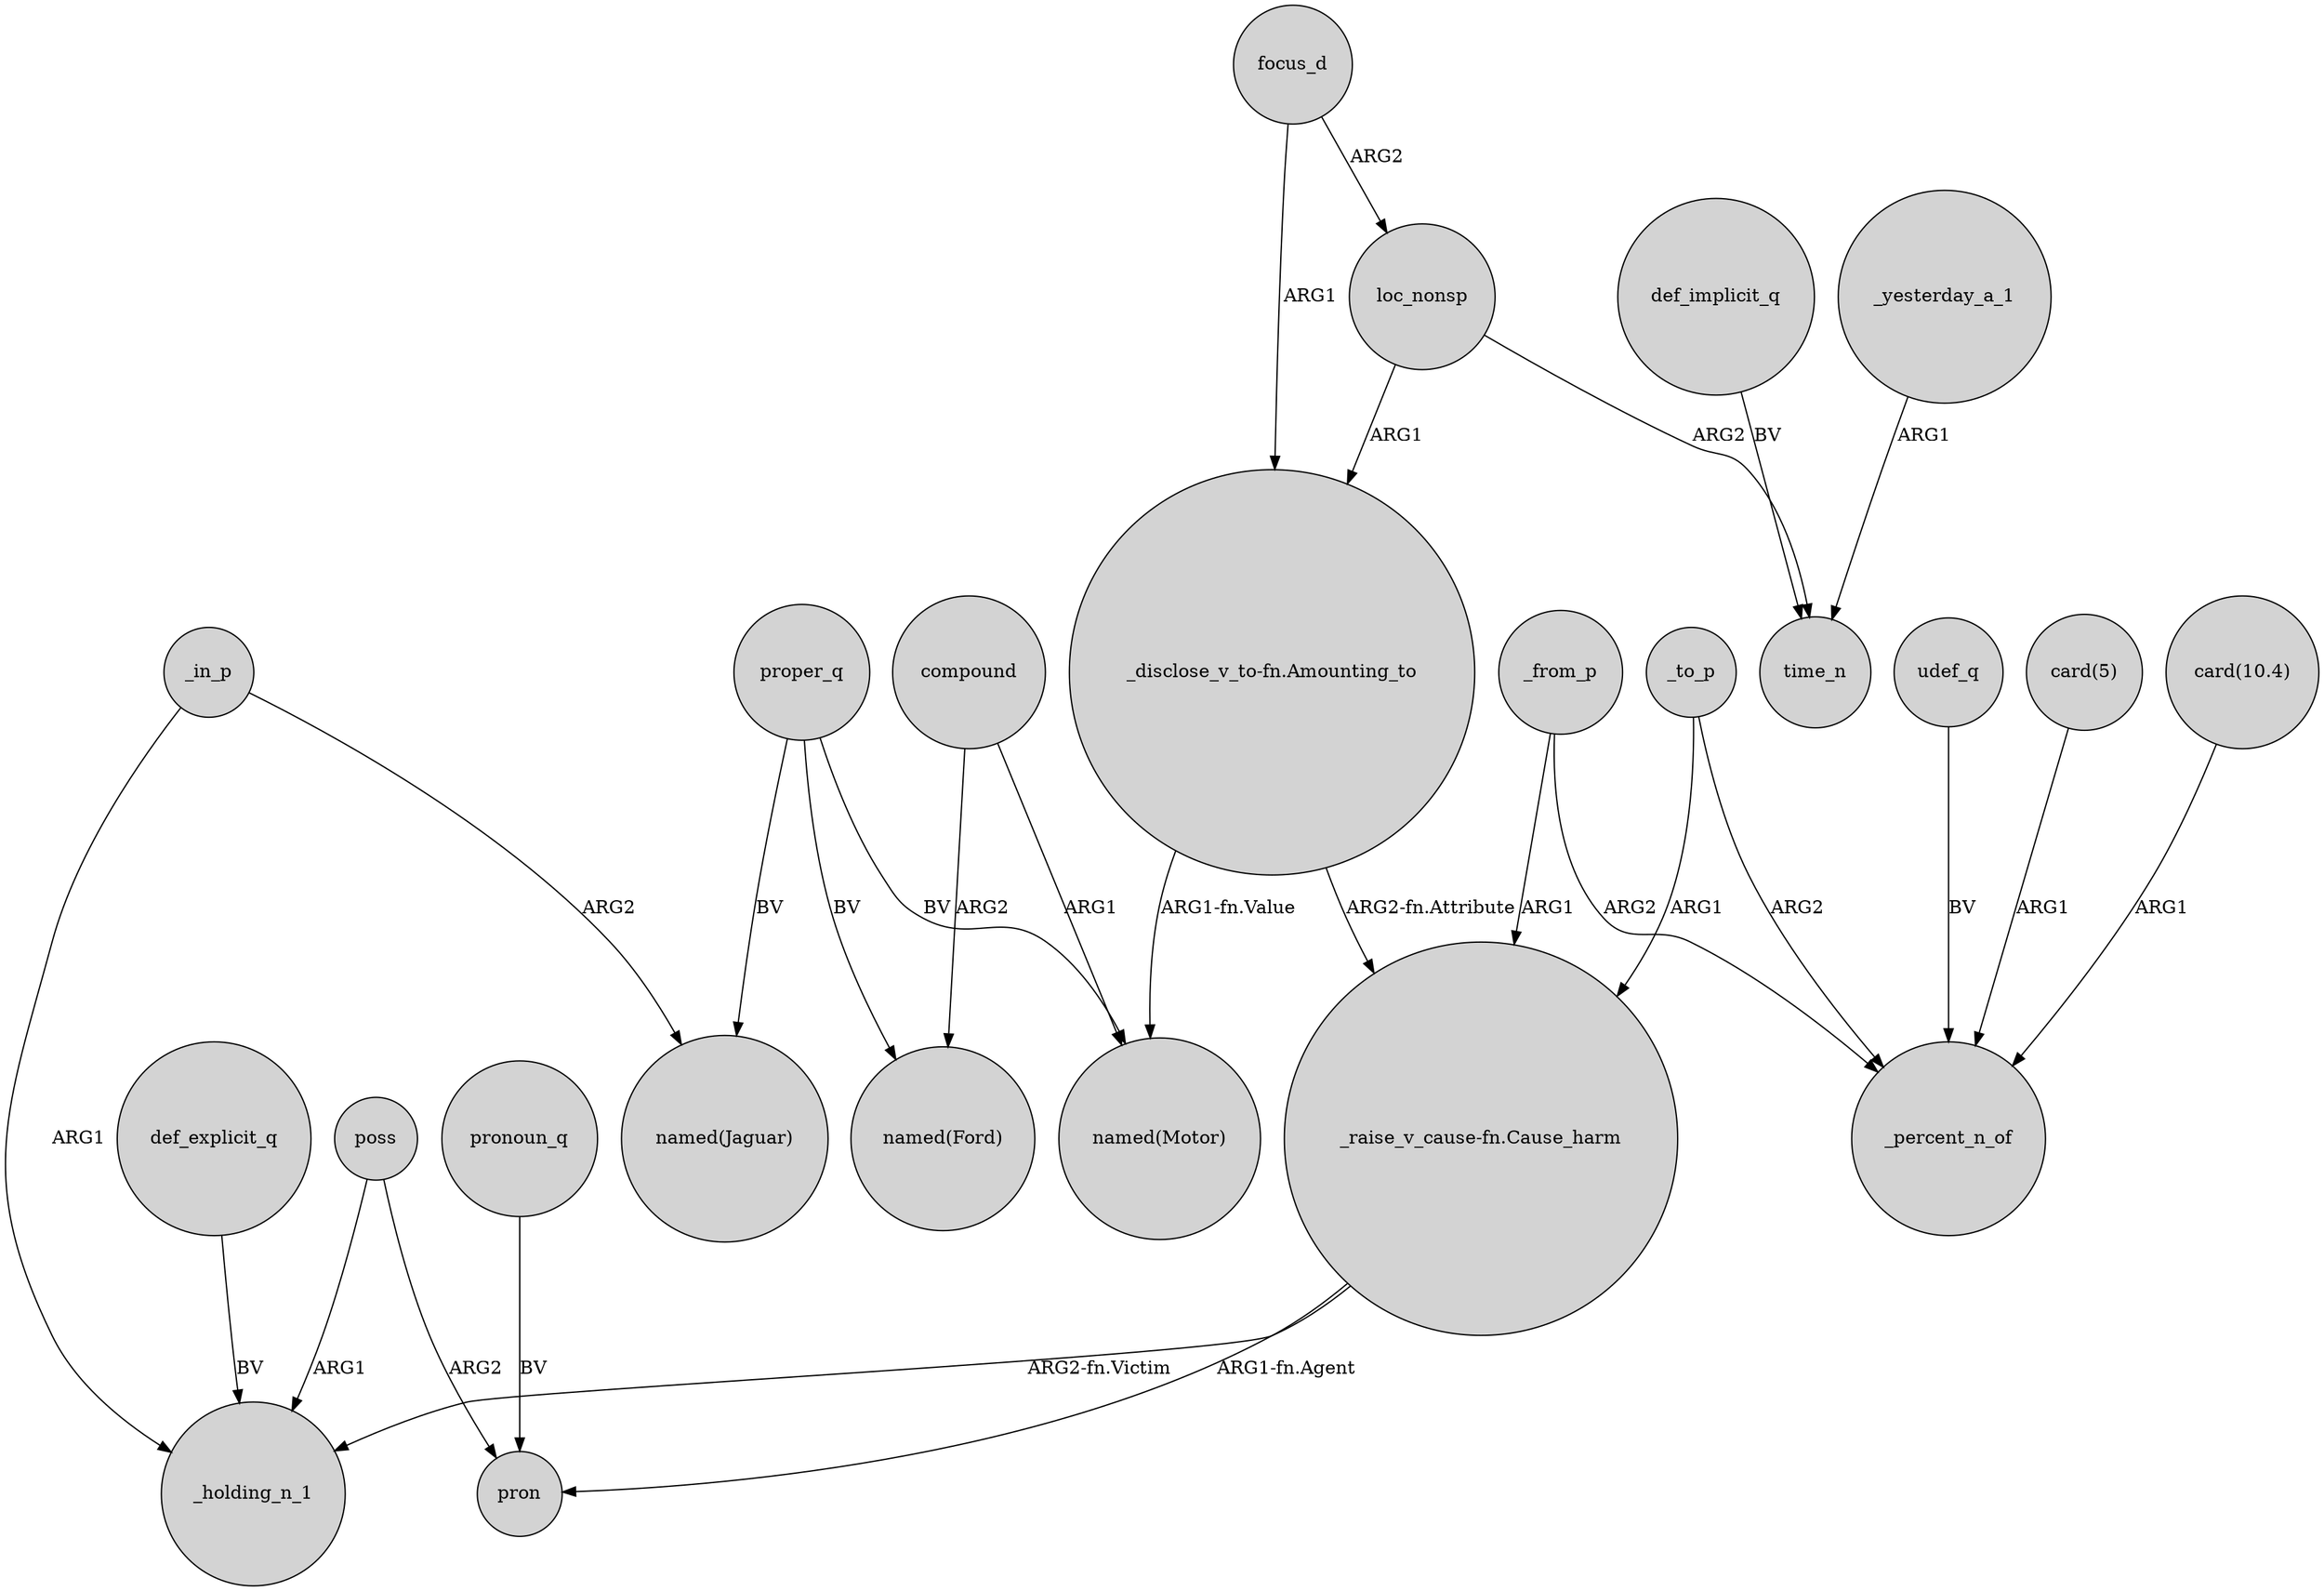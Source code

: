 digraph {
	node [shape=circle style=filled]
	"_raise_v_cause-fn.Cause_harm" -> pron [label="ARG1-fn.Agent"]
	proper_q -> "named(Ford)" [label=BV]
	_in_p -> "named(Jaguar)" [label=ARG2]
	focus_d -> "_disclose_v_to-fn.Amounting_to" [label=ARG1]
	proper_q -> "named(Motor)" [label=BV]
	_yesterday_a_1 -> time_n [label=ARG1]
	compound -> "named(Ford)" [label=ARG2]
	_to_p -> _percent_n_of [label=ARG2]
	focus_d -> loc_nonsp [label=ARG2]
	pronoun_q -> pron [label=BV]
	poss -> pron [label=ARG2]
	udef_q -> _percent_n_of [label=BV]
	"_disclose_v_to-fn.Amounting_to" -> "_raise_v_cause-fn.Cause_harm" [label="ARG2-fn.Attribute"]
	proper_q -> "named(Jaguar)" [label=BV]
	"card(5)" -> _percent_n_of [label=ARG1]
	_from_p -> "_raise_v_cause-fn.Cause_harm" [label=ARG1]
	"card(10.4)" -> _percent_n_of [label=ARG1]
	_from_p -> _percent_n_of [label=ARG2]
	"_disclose_v_to-fn.Amounting_to" -> "named(Motor)" [label="ARG1-fn.Value"]
	def_explicit_q -> _holding_n_1 [label=BV]
	poss -> _holding_n_1 [label=ARG1]
	"_raise_v_cause-fn.Cause_harm" -> _holding_n_1 [label="ARG2-fn.Victim"]
	loc_nonsp -> time_n [label=ARG2]
	_to_p -> "_raise_v_cause-fn.Cause_harm" [label=ARG1]
	_in_p -> _holding_n_1 [label=ARG1]
	compound -> "named(Motor)" [label=ARG1]
	def_implicit_q -> time_n [label=BV]
	loc_nonsp -> "_disclose_v_to-fn.Amounting_to" [label=ARG1]
}
